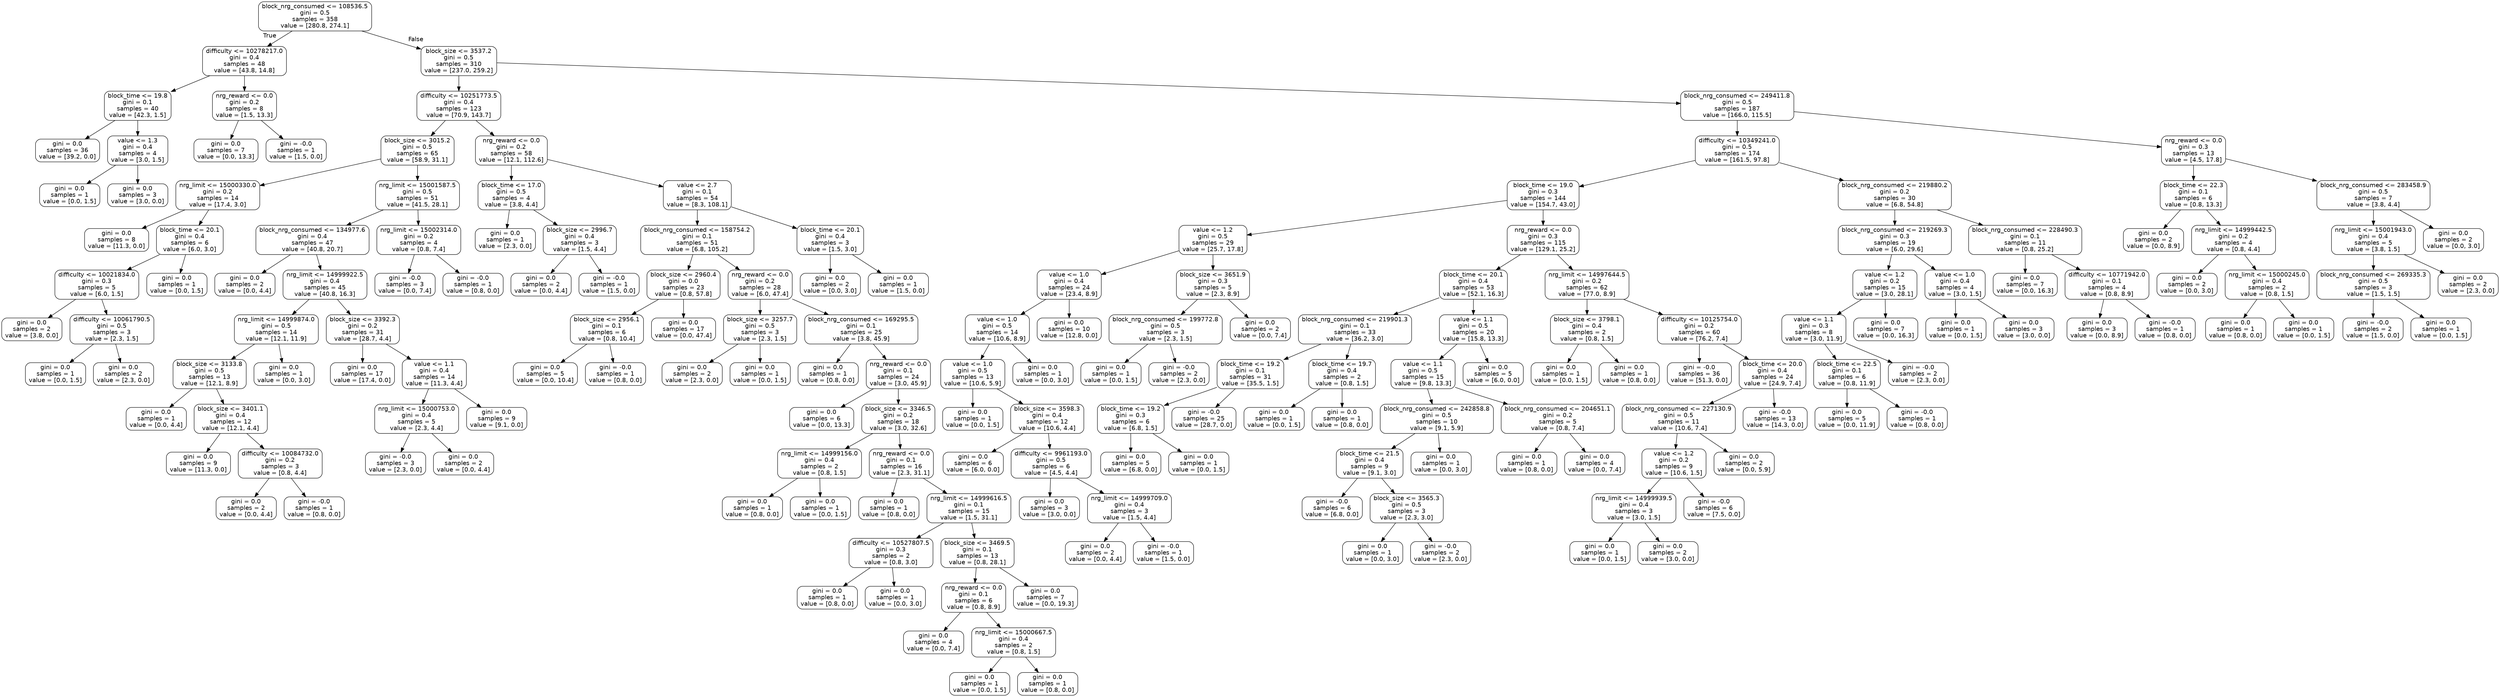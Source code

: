 digraph Tree {
node [shape=box, style="rounded", color="black", fontname=helvetica] ;
edge [fontname=helvetica] ;
0 [label="block_nrg_consumed <= 108536.5\ngini = 0.5\nsamples = 358\nvalue = [280.8, 274.1]"] ;
1 [label="difficulty <= 10278217.0\ngini = 0.4\nsamples = 48\nvalue = [43.8, 14.8]"] ;
0 -> 1 [labeldistance=2.5, labelangle=45, headlabel="True"] ;
2 [label="block_time <= 19.8\ngini = 0.1\nsamples = 40\nvalue = [42.3, 1.5]"] ;
1 -> 2 ;
3 [label="gini = 0.0\nsamples = 36\nvalue = [39.2, 0.0]"] ;
2 -> 3 ;
4 [label="value <= 1.3\ngini = 0.4\nsamples = 4\nvalue = [3.0, 1.5]"] ;
2 -> 4 ;
5 [label="gini = 0.0\nsamples = 1\nvalue = [0.0, 1.5]"] ;
4 -> 5 ;
6 [label="gini = 0.0\nsamples = 3\nvalue = [3.0, 0.0]"] ;
4 -> 6 ;
7 [label="nrg_reward <= 0.0\ngini = 0.2\nsamples = 8\nvalue = [1.5, 13.3]"] ;
1 -> 7 ;
8 [label="gini = 0.0\nsamples = 7\nvalue = [0.0, 13.3]"] ;
7 -> 8 ;
9 [label="gini = -0.0\nsamples = 1\nvalue = [1.5, 0.0]"] ;
7 -> 9 ;
10 [label="block_size <= 3537.2\ngini = 0.5\nsamples = 310\nvalue = [237.0, 259.2]"] ;
0 -> 10 [labeldistance=2.5, labelangle=-45, headlabel="False"] ;
11 [label="difficulty <= 10251773.5\ngini = 0.4\nsamples = 123\nvalue = [70.9, 143.7]"] ;
10 -> 11 ;
12 [label="block_size <= 3015.2\ngini = 0.5\nsamples = 65\nvalue = [58.9, 31.1]"] ;
11 -> 12 ;
13 [label="nrg_limit <= 15000330.0\ngini = 0.2\nsamples = 14\nvalue = [17.4, 3.0]"] ;
12 -> 13 ;
14 [label="gini = 0.0\nsamples = 8\nvalue = [11.3, 0.0]"] ;
13 -> 14 ;
15 [label="block_time <= 20.1\ngini = 0.4\nsamples = 6\nvalue = [6.0, 3.0]"] ;
13 -> 15 ;
16 [label="difficulty <= 10021834.0\ngini = 0.3\nsamples = 5\nvalue = [6.0, 1.5]"] ;
15 -> 16 ;
17 [label="gini = 0.0\nsamples = 2\nvalue = [3.8, 0.0]"] ;
16 -> 17 ;
18 [label="difficulty <= 10061790.5\ngini = 0.5\nsamples = 3\nvalue = [2.3, 1.5]"] ;
16 -> 18 ;
19 [label="gini = 0.0\nsamples = 1\nvalue = [0.0, 1.5]"] ;
18 -> 19 ;
20 [label="gini = 0.0\nsamples = 2\nvalue = [2.3, 0.0]"] ;
18 -> 20 ;
21 [label="gini = 0.0\nsamples = 1\nvalue = [0.0, 1.5]"] ;
15 -> 21 ;
22 [label="nrg_limit <= 15001587.5\ngini = 0.5\nsamples = 51\nvalue = [41.5, 28.1]"] ;
12 -> 22 ;
23 [label="block_nrg_consumed <= 134977.6\ngini = 0.4\nsamples = 47\nvalue = [40.8, 20.7]"] ;
22 -> 23 ;
24 [label="gini = 0.0\nsamples = 2\nvalue = [0.0, 4.4]"] ;
23 -> 24 ;
25 [label="nrg_limit <= 14999922.5\ngini = 0.4\nsamples = 45\nvalue = [40.8, 16.3]"] ;
23 -> 25 ;
26 [label="nrg_limit <= 14999874.0\ngini = 0.5\nsamples = 14\nvalue = [12.1, 11.9]"] ;
25 -> 26 ;
27 [label="block_size <= 3133.8\ngini = 0.5\nsamples = 13\nvalue = [12.1, 8.9]"] ;
26 -> 27 ;
28 [label="gini = 0.0\nsamples = 1\nvalue = [0.0, 4.4]"] ;
27 -> 28 ;
29 [label="block_size <= 3401.1\ngini = 0.4\nsamples = 12\nvalue = [12.1, 4.4]"] ;
27 -> 29 ;
30 [label="gini = 0.0\nsamples = 9\nvalue = [11.3, 0.0]"] ;
29 -> 30 ;
31 [label="difficulty <= 10084732.0\ngini = 0.2\nsamples = 3\nvalue = [0.8, 4.4]"] ;
29 -> 31 ;
32 [label="gini = 0.0\nsamples = 2\nvalue = [0.0, 4.4]"] ;
31 -> 32 ;
33 [label="gini = -0.0\nsamples = 1\nvalue = [0.8, 0.0]"] ;
31 -> 33 ;
34 [label="gini = 0.0\nsamples = 1\nvalue = [0.0, 3.0]"] ;
26 -> 34 ;
35 [label="block_size <= 3392.3\ngini = 0.2\nsamples = 31\nvalue = [28.7, 4.4]"] ;
25 -> 35 ;
36 [label="gini = 0.0\nsamples = 17\nvalue = [17.4, 0.0]"] ;
35 -> 36 ;
37 [label="value <= 1.1\ngini = 0.4\nsamples = 14\nvalue = [11.3, 4.4]"] ;
35 -> 37 ;
38 [label="nrg_limit <= 15000753.0\ngini = 0.4\nsamples = 5\nvalue = [2.3, 4.4]"] ;
37 -> 38 ;
39 [label="gini = -0.0\nsamples = 3\nvalue = [2.3, 0.0]"] ;
38 -> 39 ;
40 [label="gini = 0.0\nsamples = 2\nvalue = [0.0, 4.4]"] ;
38 -> 40 ;
41 [label="gini = 0.0\nsamples = 9\nvalue = [9.1, 0.0]"] ;
37 -> 41 ;
42 [label="nrg_limit <= 15002314.0\ngini = 0.2\nsamples = 4\nvalue = [0.8, 7.4]"] ;
22 -> 42 ;
43 [label="gini = -0.0\nsamples = 3\nvalue = [0.0, 7.4]"] ;
42 -> 43 ;
44 [label="gini = -0.0\nsamples = 1\nvalue = [0.8, 0.0]"] ;
42 -> 44 ;
45 [label="nrg_reward <= 0.0\ngini = 0.2\nsamples = 58\nvalue = [12.1, 112.6]"] ;
11 -> 45 ;
46 [label="block_time <= 17.0\ngini = 0.5\nsamples = 4\nvalue = [3.8, 4.4]"] ;
45 -> 46 ;
47 [label="gini = 0.0\nsamples = 1\nvalue = [2.3, 0.0]"] ;
46 -> 47 ;
48 [label="block_size <= 2996.7\ngini = 0.4\nsamples = 3\nvalue = [1.5, 4.4]"] ;
46 -> 48 ;
49 [label="gini = 0.0\nsamples = 2\nvalue = [0.0, 4.4]"] ;
48 -> 49 ;
50 [label="gini = -0.0\nsamples = 1\nvalue = [1.5, 0.0]"] ;
48 -> 50 ;
51 [label="value <= 2.7\ngini = 0.1\nsamples = 54\nvalue = [8.3, 108.1]"] ;
45 -> 51 ;
52 [label="block_nrg_consumed <= 158754.2\ngini = 0.1\nsamples = 51\nvalue = [6.8, 105.2]"] ;
51 -> 52 ;
53 [label="block_size <= 2960.4\ngini = 0.0\nsamples = 23\nvalue = [0.8, 57.8]"] ;
52 -> 53 ;
54 [label="block_size <= 2956.1\ngini = 0.1\nsamples = 6\nvalue = [0.8, 10.4]"] ;
53 -> 54 ;
55 [label="gini = 0.0\nsamples = 5\nvalue = [0.0, 10.4]"] ;
54 -> 55 ;
56 [label="gini = -0.0\nsamples = 1\nvalue = [0.8, 0.0]"] ;
54 -> 56 ;
57 [label="gini = 0.0\nsamples = 17\nvalue = [0.0, 47.4]"] ;
53 -> 57 ;
58 [label="nrg_reward <= 0.0\ngini = 0.2\nsamples = 28\nvalue = [6.0, 47.4]"] ;
52 -> 58 ;
59 [label="block_size <= 3257.7\ngini = 0.5\nsamples = 3\nvalue = [2.3, 1.5]"] ;
58 -> 59 ;
60 [label="gini = 0.0\nsamples = 2\nvalue = [2.3, 0.0]"] ;
59 -> 60 ;
61 [label="gini = 0.0\nsamples = 1\nvalue = [0.0, 1.5]"] ;
59 -> 61 ;
62 [label="block_nrg_consumed <= 169295.5\ngini = 0.1\nsamples = 25\nvalue = [3.8, 45.9]"] ;
58 -> 62 ;
63 [label="gini = 0.0\nsamples = 1\nvalue = [0.8, 0.0]"] ;
62 -> 63 ;
64 [label="nrg_reward <= 0.0\ngini = 0.1\nsamples = 24\nvalue = [3.0, 45.9]"] ;
62 -> 64 ;
65 [label="gini = 0.0\nsamples = 6\nvalue = [0.0, 13.3]"] ;
64 -> 65 ;
66 [label="block_size <= 3346.5\ngini = 0.2\nsamples = 18\nvalue = [3.0, 32.6]"] ;
64 -> 66 ;
67 [label="nrg_limit <= 14999156.0\ngini = 0.4\nsamples = 2\nvalue = [0.8, 1.5]"] ;
66 -> 67 ;
68 [label="gini = 0.0\nsamples = 1\nvalue = [0.8, 0.0]"] ;
67 -> 68 ;
69 [label="gini = 0.0\nsamples = 1\nvalue = [0.0, 1.5]"] ;
67 -> 69 ;
70 [label="nrg_reward <= 0.0\ngini = 0.1\nsamples = 16\nvalue = [2.3, 31.1]"] ;
66 -> 70 ;
71 [label="gini = 0.0\nsamples = 1\nvalue = [0.8, 0.0]"] ;
70 -> 71 ;
72 [label="nrg_limit <= 14999616.5\ngini = 0.1\nsamples = 15\nvalue = [1.5, 31.1]"] ;
70 -> 72 ;
73 [label="difficulty <= 10527807.5\ngini = 0.3\nsamples = 2\nvalue = [0.8, 3.0]"] ;
72 -> 73 ;
74 [label="gini = 0.0\nsamples = 1\nvalue = [0.8, 0.0]"] ;
73 -> 74 ;
75 [label="gini = 0.0\nsamples = 1\nvalue = [0.0, 3.0]"] ;
73 -> 75 ;
76 [label="block_size <= 3469.5\ngini = 0.1\nsamples = 13\nvalue = [0.8, 28.1]"] ;
72 -> 76 ;
77 [label="nrg_reward <= 0.0\ngini = 0.1\nsamples = 6\nvalue = [0.8, 8.9]"] ;
76 -> 77 ;
78 [label="gini = 0.0\nsamples = 4\nvalue = [0.0, 7.4]"] ;
77 -> 78 ;
79 [label="nrg_limit <= 15000667.5\ngini = 0.4\nsamples = 2\nvalue = [0.8, 1.5]"] ;
77 -> 79 ;
80 [label="gini = 0.0\nsamples = 1\nvalue = [0.0, 1.5]"] ;
79 -> 80 ;
81 [label="gini = 0.0\nsamples = 1\nvalue = [0.8, 0.0]"] ;
79 -> 81 ;
82 [label="gini = 0.0\nsamples = 7\nvalue = [0.0, 19.3]"] ;
76 -> 82 ;
83 [label="block_time <= 20.1\ngini = 0.4\nsamples = 3\nvalue = [1.5, 3.0]"] ;
51 -> 83 ;
84 [label="gini = 0.0\nsamples = 2\nvalue = [0.0, 3.0]"] ;
83 -> 84 ;
85 [label="gini = 0.0\nsamples = 1\nvalue = [1.5, 0.0]"] ;
83 -> 85 ;
86 [label="block_nrg_consumed <= 249411.8\ngini = 0.5\nsamples = 187\nvalue = [166.0, 115.5]"] ;
10 -> 86 ;
87 [label="difficulty <= 10349241.0\ngini = 0.5\nsamples = 174\nvalue = [161.5, 97.8]"] ;
86 -> 87 ;
88 [label="block_time <= 19.0\ngini = 0.3\nsamples = 144\nvalue = [154.7, 43.0]"] ;
87 -> 88 ;
89 [label="value <= 1.2\ngini = 0.5\nsamples = 29\nvalue = [25.7, 17.8]"] ;
88 -> 89 ;
90 [label="value <= 1.0\ngini = 0.4\nsamples = 24\nvalue = [23.4, 8.9]"] ;
89 -> 90 ;
91 [label="value <= 1.0\ngini = 0.5\nsamples = 14\nvalue = [10.6, 8.9]"] ;
90 -> 91 ;
92 [label="value <= 1.0\ngini = 0.5\nsamples = 13\nvalue = [10.6, 5.9]"] ;
91 -> 92 ;
93 [label="gini = 0.0\nsamples = 1\nvalue = [0.0, 1.5]"] ;
92 -> 93 ;
94 [label="block_size <= 3598.3\ngini = 0.4\nsamples = 12\nvalue = [10.6, 4.4]"] ;
92 -> 94 ;
95 [label="gini = 0.0\nsamples = 6\nvalue = [6.0, 0.0]"] ;
94 -> 95 ;
96 [label="difficulty <= 9961193.0\ngini = 0.5\nsamples = 6\nvalue = [4.5, 4.4]"] ;
94 -> 96 ;
97 [label="gini = 0.0\nsamples = 3\nvalue = [3.0, 0.0]"] ;
96 -> 97 ;
98 [label="nrg_limit <= 14999709.0\ngini = 0.4\nsamples = 3\nvalue = [1.5, 4.4]"] ;
96 -> 98 ;
99 [label="gini = 0.0\nsamples = 2\nvalue = [0.0, 4.4]"] ;
98 -> 99 ;
100 [label="gini = -0.0\nsamples = 1\nvalue = [1.5, 0.0]"] ;
98 -> 100 ;
101 [label="gini = 0.0\nsamples = 1\nvalue = [0.0, 3.0]"] ;
91 -> 101 ;
102 [label="gini = 0.0\nsamples = 10\nvalue = [12.8, 0.0]"] ;
90 -> 102 ;
103 [label="block_size <= 3651.9\ngini = 0.3\nsamples = 5\nvalue = [2.3, 8.9]"] ;
89 -> 103 ;
104 [label="block_nrg_consumed <= 199772.8\ngini = 0.5\nsamples = 3\nvalue = [2.3, 1.5]"] ;
103 -> 104 ;
105 [label="gini = 0.0\nsamples = 1\nvalue = [0.0, 1.5]"] ;
104 -> 105 ;
106 [label="gini = -0.0\nsamples = 2\nvalue = [2.3, 0.0]"] ;
104 -> 106 ;
107 [label="gini = 0.0\nsamples = 2\nvalue = [0.0, 7.4]"] ;
103 -> 107 ;
108 [label="nrg_reward <= 0.0\ngini = 0.3\nsamples = 115\nvalue = [129.1, 25.2]"] ;
88 -> 108 ;
109 [label="block_time <= 20.1\ngini = 0.4\nsamples = 53\nvalue = [52.1, 16.3]"] ;
108 -> 109 ;
110 [label="block_nrg_consumed <= 219901.3\ngini = 0.1\nsamples = 33\nvalue = [36.2, 3.0]"] ;
109 -> 110 ;
111 [label="block_time <= 19.2\ngini = 0.1\nsamples = 31\nvalue = [35.5, 1.5]"] ;
110 -> 111 ;
112 [label="block_time <= 19.2\ngini = 0.3\nsamples = 6\nvalue = [6.8, 1.5]"] ;
111 -> 112 ;
113 [label="gini = 0.0\nsamples = 5\nvalue = [6.8, 0.0]"] ;
112 -> 113 ;
114 [label="gini = 0.0\nsamples = 1\nvalue = [0.0, 1.5]"] ;
112 -> 114 ;
115 [label="gini = -0.0\nsamples = 25\nvalue = [28.7, 0.0]"] ;
111 -> 115 ;
116 [label="block_time <= 19.7\ngini = 0.4\nsamples = 2\nvalue = [0.8, 1.5]"] ;
110 -> 116 ;
117 [label="gini = 0.0\nsamples = 1\nvalue = [0.0, 1.5]"] ;
116 -> 117 ;
118 [label="gini = 0.0\nsamples = 1\nvalue = [0.8, 0.0]"] ;
116 -> 118 ;
119 [label="value <= 1.1\ngini = 0.5\nsamples = 20\nvalue = [15.8, 13.3]"] ;
109 -> 119 ;
120 [label="value <= 1.1\ngini = 0.5\nsamples = 15\nvalue = [9.8, 13.3]"] ;
119 -> 120 ;
121 [label="block_nrg_consumed <= 242858.8\ngini = 0.5\nsamples = 10\nvalue = [9.1, 5.9]"] ;
120 -> 121 ;
122 [label="block_time <= 21.5\ngini = 0.4\nsamples = 9\nvalue = [9.1, 3.0]"] ;
121 -> 122 ;
123 [label="gini = -0.0\nsamples = 6\nvalue = [6.8, 0.0]"] ;
122 -> 123 ;
124 [label="block_size <= 3565.3\ngini = 0.5\nsamples = 3\nvalue = [2.3, 3.0]"] ;
122 -> 124 ;
125 [label="gini = 0.0\nsamples = 1\nvalue = [0.0, 3.0]"] ;
124 -> 125 ;
126 [label="gini = -0.0\nsamples = 2\nvalue = [2.3, 0.0]"] ;
124 -> 126 ;
127 [label="gini = 0.0\nsamples = 1\nvalue = [0.0, 3.0]"] ;
121 -> 127 ;
128 [label="block_nrg_consumed <= 204651.1\ngini = 0.2\nsamples = 5\nvalue = [0.8, 7.4]"] ;
120 -> 128 ;
129 [label="gini = 0.0\nsamples = 1\nvalue = [0.8, 0.0]"] ;
128 -> 129 ;
130 [label="gini = 0.0\nsamples = 4\nvalue = [0.0, 7.4]"] ;
128 -> 130 ;
131 [label="gini = 0.0\nsamples = 5\nvalue = [6.0, 0.0]"] ;
119 -> 131 ;
132 [label="nrg_limit <= 14997644.5\ngini = 0.2\nsamples = 62\nvalue = [77.0, 8.9]"] ;
108 -> 132 ;
133 [label="block_size <= 3798.1\ngini = 0.4\nsamples = 2\nvalue = [0.8, 1.5]"] ;
132 -> 133 ;
134 [label="gini = 0.0\nsamples = 1\nvalue = [0.0, 1.5]"] ;
133 -> 134 ;
135 [label="gini = 0.0\nsamples = 1\nvalue = [0.8, 0.0]"] ;
133 -> 135 ;
136 [label="difficulty <= 10125754.0\ngini = 0.2\nsamples = 60\nvalue = [76.2, 7.4]"] ;
132 -> 136 ;
137 [label="gini = -0.0\nsamples = 36\nvalue = [51.3, 0.0]"] ;
136 -> 137 ;
138 [label="block_time <= 20.0\ngini = 0.4\nsamples = 24\nvalue = [24.9, 7.4]"] ;
136 -> 138 ;
139 [label="block_nrg_consumed <= 227130.9\ngini = 0.5\nsamples = 11\nvalue = [10.6, 7.4]"] ;
138 -> 139 ;
140 [label="value <= 1.2\ngini = 0.2\nsamples = 9\nvalue = [10.6, 1.5]"] ;
139 -> 140 ;
141 [label="nrg_limit <= 14999939.5\ngini = 0.4\nsamples = 3\nvalue = [3.0, 1.5]"] ;
140 -> 141 ;
142 [label="gini = 0.0\nsamples = 1\nvalue = [0.0, 1.5]"] ;
141 -> 142 ;
143 [label="gini = 0.0\nsamples = 2\nvalue = [3.0, 0.0]"] ;
141 -> 143 ;
144 [label="gini = -0.0\nsamples = 6\nvalue = [7.5, 0.0]"] ;
140 -> 144 ;
145 [label="gini = 0.0\nsamples = 2\nvalue = [0.0, 5.9]"] ;
139 -> 145 ;
146 [label="gini = -0.0\nsamples = 13\nvalue = [14.3, 0.0]"] ;
138 -> 146 ;
147 [label="block_nrg_consumed <= 219880.2\ngini = 0.2\nsamples = 30\nvalue = [6.8, 54.8]"] ;
87 -> 147 ;
148 [label="block_nrg_consumed <= 219269.3\ngini = 0.3\nsamples = 19\nvalue = [6.0, 29.6]"] ;
147 -> 148 ;
149 [label="value <= 1.2\ngini = 0.2\nsamples = 15\nvalue = [3.0, 28.1]"] ;
148 -> 149 ;
150 [label="value <= 1.1\ngini = 0.3\nsamples = 8\nvalue = [3.0, 11.9]"] ;
149 -> 150 ;
151 [label="block_time <= 22.5\ngini = 0.1\nsamples = 6\nvalue = [0.8, 11.9]"] ;
150 -> 151 ;
152 [label="gini = 0.0\nsamples = 5\nvalue = [0.0, 11.9]"] ;
151 -> 152 ;
153 [label="gini = -0.0\nsamples = 1\nvalue = [0.8, 0.0]"] ;
151 -> 153 ;
154 [label="gini = -0.0\nsamples = 2\nvalue = [2.3, 0.0]"] ;
150 -> 154 ;
155 [label="gini = 0.0\nsamples = 7\nvalue = [0.0, 16.3]"] ;
149 -> 155 ;
156 [label="value <= 1.0\ngini = 0.4\nsamples = 4\nvalue = [3.0, 1.5]"] ;
148 -> 156 ;
157 [label="gini = 0.0\nsamples = 1\nvalue = [0.0, 1.5]"] ;
156 -> 157 ;
158 [label="gini = 0.0\nsamples = 3\nvalue = [3.0, 0.0]"] ;
156 -> 158 ;
159 [label="block_nrg_consumed <= 228490.3\ngini = 0.1\nsamples = 11\nvalue = [0.8, 25.2]"] ;
147 -> 159 ;
160 [label="gini = 0.0\nsamples = 7\nvalue = [0.0, 16.3]"] ;
159 -> 160 ;
161 [label="difficulty <= 10771942.0\ngini = 0.1\nsamples = 4\nvalue = [0.8, 8.9]"] ;
159 -> 161 ;
162 [label="gini = 0.0\nsamples = 3\nvalue = [0.0, 8.9]"] ;
161 -> 162 ;
163 [label="gini = -0.0\nsamples = 1\nvalue = [0.8, 0.0]"] ;
161 -> 163 ;
164 [label="nrg_reward <= 0.0\ngini = 0.3\nsamples = 13\nvalue = [4.5, 17.8]"] ;
86 -> 164 ;
165 [label="block_time <= 22.3\ngini = 0.1\nsamples = 6\nvalue = [0.8, 13.3]"] ;
164 -> 165 ;
166 [label="gini = 0.0\nsamples = 2\nvalue = [0.0, 8.9]"] ;
165 -> 166 ;
167 [label="nrg_limit <= 14999442.5\ngini = 0.2\nsamples = 4\nvalue = [0.8, 4.4]"] ;
165 -> 167 ;
168 [label="gini = 0.0\nsamples = 2\nvalue = [0.0, 3.0]"] ;
167 -> 168 ;
169 [label="nrg_limit <= 15000245.0\ngini = 0.4\nsamples = 2\nvalue = [0.8, 1.5]"] ;
167 -> 169 ;
170 [label="gini = 0.0\nsamples = 1\nvalue = [0.8, 0.0]"] ;
169 -> 170 ;
171 [label="gini = 0.0\nsamples = 1\nvalue = [0.0, 1.5]"] ;
169 -> 171 ;
172 [label="block_nrg_consumed <= 283458.9\ngini = 0.5\nsamples = 7\nvalue = [3.8, 4.4]"] ;
164 -> 172 ;
173 [label="nrg_limit <= 15001943.0\ngini = 0.4\nsamples = 5\nvalue = [3.8, 1.5]"] ;
172 -> 173 ;
174 [label="block_nrg_consumed <= 269335.3\ngini = 0.5\nsamples = 3\nvalue = [1.5, 1.5]"] ;
173 -> 174 ;
175 [label="gini = -0.0\nsamples = 2\nvalue = [1.5, 0.0]"] ;
174 -> 175 ;
176 [label="gini = 0.0\nsamples = 1\nvalue = [0.0, 1.5]"] ;
174 -> 176 ;
177 [label="gini = 0.0\nsamples = 2\nvalue = [2.3, 0.0]"] ;
173 -> 177 ;
178 [label="gini = 0.0\nsamples = 2\nvalue = [0.0, 3.0]"] ;
172 -> 178 ;
}